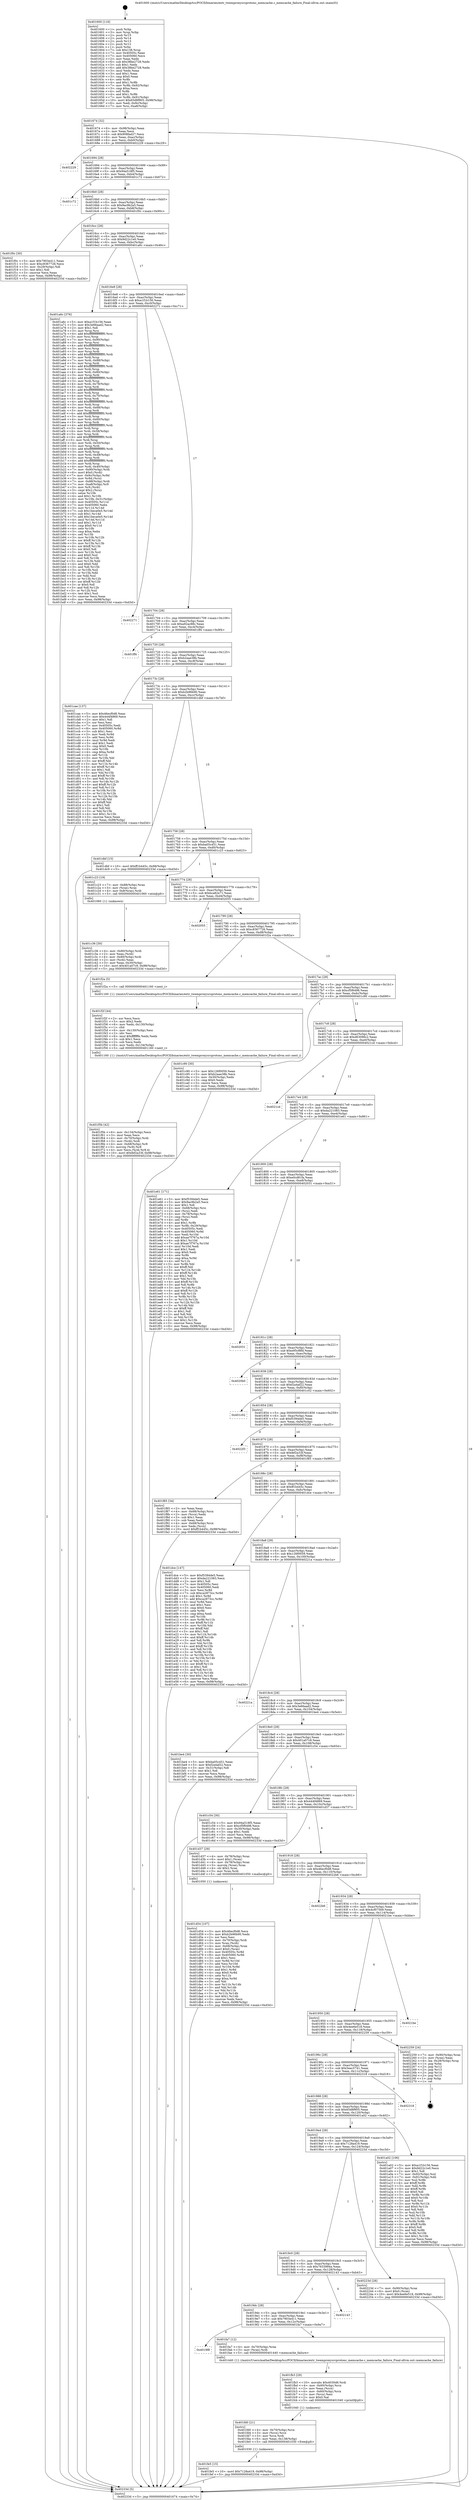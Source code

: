 digraph "0x401600" {
  label = "0x401600 (/mnt/c/Users/mathe/Desktop/tcc/POCII/binaries/extr_twemproxysrcprotonc_memcache.c_memcache_failure_Final-ollvm.out::main(0))"
  labelloc = "t"
  node[shape=record]

  Entry [label="",width=0.3,height=0.3,shape=circle,fillcolor=black,style=filled]
  "0x401674" [label="{
     0x401674 [32]\l
     | [instrs]\l
     &nbsp;&nbsp;0x401674 \<+6\>: mov -0x98(%rbp),%eax\l
     &nbsp;&nbsp;0x40167a \<+2\>: mov %eax,%ecx\l
     &nbsp;&nbsp;0x40167c \<+6\>: sub $0x908fad27,%ecx\l
     &nbsp;&nbsp;0x401682 \<+6\>: mov %eax,-0xac(%rbp)\l
     &nbsp;&nbsp;0x401688 \<+6\>: mov %ecx,-0xb0(%rbp)\l
     &nbsp;&nbsp;0x40168e \<+6\>: je 0000000000402229 \<main+0xc29\>\l
  }"]
  "0x402229" [label="{
     0x402229\l
  }", style=dashed]
  "0x401694" [label="{
     0x401694 [28]\l
     | [instrs]\l
     &nbsp;&nbsp;0x401694 \<+5\>: jmp 0000000000401699 \<main+0x99\>\l
     &nbsp;&nbsp;0x401699 \<+6\>: mov -0xac(%rbp),%eax\l
     &nbsp;&nbsp;0x40169f \<+5\>: sub $0x94a518f5,%eax\l
     &nbsp;&nbsp;0x4016a4 \<+6\>: mov %eax,-0xb4(%rbp)\l
     &nbsp;&nbsp;0x4016aa \<+6\>: je 0000000000401c72 \<main+0x672\>\l
  }"]
  Exit [label="",width=0.3,height=0.3,shape=circle,fillcolor=black,style=filled,peripheries=2]
  "0x401c72" [label="{
     0x401c72\l
  }", style=dashed]
  "0x4016b0" [label="{
     0x4016b0 [28]\l
     | [instrs]\l
     &nbsp;&nbsp;0x4016b0 \<+5\>: jmp 00000000004016b5 \<main+0xb5\>\l
     &nbsp;&nbsp;0x4016b5 \<+6\>: mov -0xac(%rbp),%eax\l
     &nbsp;&nbsp;0x4016bb \<+5\>: sub $0x9ac9b2a5,%eax\l
     &nbsp;&nbsp;0x4016c0 \<+6\>: mov %eax,-0xb8(%rbp)\l
     &nbsp;&nbsp;0x4016c6 \<+6\>: je 0000000000401f0c \<main+0x90c\>\l
  }"]
  "0x401fe5" [label="{
     0x401fe5 [15]\l
     | [instrs]\l
     &nbsp;&nbsp;0x401fe5 \<+10\>: movl $0x7128a419,-0x98(%rbp)\l
     &nbsp;&nbsp;0x401fef \<+5\>: jmp 000000000040233d \<main+0xd3d\>\l
  }"]
  "0x401f0c" [label="{
     0x401f0c [30]\l
     | [instrs]\l
     &nbsp;&nbsp;0x401f0c \<+5\>: mov $0x7903e411,%eax\l
     &nbsp;&nbsp;0x401f11 \<+5\>: mov $0xc8367726,%ecx\l
     &nbsp;&nbsp;0x401f16 \<+3\>: mov -0x29(%rbp),%dl\l
     &nbsp;&nbsp;0x401f19 \<+3\>: test $0x1,%dl\l
     &nbsp;&nbsp;0x401f1c \<+3\>: cmovne %ecx,%eax\l
     &nbsp;&nbsp;0x401f1f \<+6\>: mov %eax,-0x98(%rbp)\l
     &nbsp;&nbsp;0x401f25 \<+5\>: jmp 000000000040233d \<main+0xd3d\>\l
  }"]
  "0x4016cc" [label="{
     0x4016cc [28]\l
     | [instrs]\l
     &nbsp;&nbsp;0x4016cc \<+5\>: jmp 00000000004016d1 \<main+0xd1\>\l
     &nbsp;&nbsp;0x4016d1 \<+6\>: mov -0xac(%rbp),%eax\l
     &nbsp;&nbsp;0x4016d7 \<+5\>: sub $0x9d22c1e0,%eax\l
     &nbsp;&nbsp;0x4016dc \<+6\>: mov %eax,-0xbc(%rbp)\l
     &nbsp;&nbsp;0x4016e2 \<+6\>: je 0000000000401a6c \<main+0x46c\>\l
  }"]
  "0x401fd0" [label="{
     0x401fd0 [21]\l
     | [instrs]\l
     &nbsp;&nbsp;0x401fd0 \<+4\>: mov -0x70(%rbp),%rcx\l
     &nbsp;&nbsp;0x401fd4 \<+3\>: mov (%rcx),%rcx\l
     &nbsp;&nbsp;0x401fd7 \<+3\>: mov %rcx,%rdi\l
     &nbsp;&nbsp;0x401fda \<+6\>: mov %eax,-0x138(%rbp)\l
     &nbsp;&nbsp;0x401fe0 \<+5\>: call 0000000000401030 \<free@plt\>\l
     | [calls]\l
     &nbsp;&nbsp;0x401030 \{1\} (unknown)\l
  }"]
  "0x401a6c" [label="{
     0x401a6c [376]\l
     | [instrs]\l
     &nbsp;&nbsp;0x401a6c \<+5\>: mov $0xa1f1b156,%eax\l
     &nbsp;&nbsp;0x401a71 \<+5\>: mov $0x3e66aad2,%ecx\l
     &nbsp;&nbsp;0x401a76 \<+2\>: mov $0x1,%dl\l
     &nbsp;&nbsp;0x401a78 \<+3\>: mov %rsp,%rsi\l
     &nbsp;&nbsp;0x401a7b \<+4\>: add $0xfffffffffffffff0,%rsi\l
     &nbsp;&nbsp;0x401a7f \<+3\>: mov %rsi,%rsp\l
     &nbsp;&nbsp;0x401a82 \<+7\>: mov %rsi,-0x90(%rbp)\l
     &nbsp;&nbsp;0x401a89 \<+3\>: mov %rsp,%rsi\l
     &nbsp;&nbsp;0x401a8c \<+4\>: add $0xfffffffffffffff0,%rsi\l
     &nbsp;&nbsp;0x401a90 \<+3\>: mov %rsi,%rsp\l
     &nbsp;&nbsp;0x401a93 \<+3\>: mov %rsp,%rdi\l
     &nbsp;&nbsp;0x401a96 \<+4\>: add $0xfffffffffffffff0,%rdi\l
     &nbsp;&nbsp;0x401a9a \<+3\>: mov %rdi,%rsp\l
     &nbsp;&nbsp;0x401a9d \<+7\>: mov %rdi,-0x88(%rbp)\l
     &nbsp;&nbsp;0x401aa4 \<+3\>: mov %rsp,%rdi\l
     &nbsp;&nbsp;0x401aa7 \<+4\>: add $0xfffffffffffffff0,%rdi\l
     &nbsp;&nbsp;0x401aab \<+3\>: mov %rdi,%rsp\l
     &nbsp;&nbsp;0x401aae \<+4\>: mov %rdi,-0x80(%rbp)\l
     &nbsp;&nbsp;0x401ab2 \<+3\>: mov %rsp,%rdi\l
     &nbsp;&nbsp;0x401ab5 \<+4\>: add $0xfffffffffffffff0,%rdi\l
     &nbsp;&nbsp;0x401ab9 \<+3\>: mov %rdi,%rsp\l
     &nbsp;&nbsp;0x401abc \<+4\>: mov %rdi,-0x78(%rbp)\l
     &nbsp;&nbsp;0x401ac0 \<+3\>: mov %rsp,%rdi\l
     &nbsp;&nbsp;0x401ac3 \<+4\>: add $0xfffffffffffffff0,%rdi\l
     &nbsp;&nbsp;0x401ac7 \<+3\>: mov %rdi,%rsp\l
     &nbsp;&nbsp;0x401aca \<+4\>: mov %rdi,-0x70(%rbp)\l
     &nbsp;&nbsp;0x401ace \<+3\>: mov %rsp,%rdi\l
     &nbsp;&nbsp;0x401ad1 \<+4\>: add $0xfffffffffffffff0,%rdi\l
     &nbsp;&nbsp;0x401ad5 \<+3\>: mov %rdi,%rsp\l
     &nbsp;&nbsp;0x401ad8 \<+4\>: mov %rdi,-0x68(%rbp)\l
     &nbsp;&nbsp;0x401adc \<+3\>: mov %rsp,%rdi\l
     &nbsp;&nbsp;0x401adf \<+4\>: add $0xfffffffffffffff0,%rdi\l
     &nbsp;&nbsp;0x401ae3 \<+3\>: mov %rdi,%rsp\l
     &nbsp;&nbsp;0x401ae6 \<+4\>: mov %rdi,-0x60(%rbp)\l
     &nbsp;&nbsp;0x401aea \<+3\>: mov %rsp,%rdi\l
     &nbsp;&nbsp;0x401aed \<+4\>: add $0xfffffffffffffff0,%rdi\l
     &nbsp;&nbsp;0x401af1 \<+3\>: mov %rdi,%rsp\l
     &nbsp;&nbsp;0x401af4 \<+4\>: mov %rdi,-0x58(%rbp)\l
     &nbsp;&nbsp;0x401af8 \<+3\>: mov %rsp,%rdi\l
     &nbsp;&nbsp;0x401afb \<+4\>: add $0xfffffffffffffff0,%rdi\l
     &nbsp;&nbsp;0x401aff \<+3\>: mov %rdi,%rsp\l
     &nbsp;&nbsp;0x401b02 \<+4\>: mov %rdi,-0x50(%rbp)\l
     &nbsp;&nbsp;0x401b06 \<+3\>: mov %rsp,%rdi\l
     &nbsp;&nbsp;0x401b09 \<+4\>: add $0xfffffffffffffff0,%rdi\l
     &nbsp;&nbsp;0x401b0d \<+3\>: mov %rdi,%rsp\l
     &nbsp;&nbsp;0x401b10 \<+4\>: mov %rdi,-0x48(%rbp)\l
     &nbsp;&nbsp;0x401b14 \<+3\>: mov %rsp,%rdi\l
     &nbsp;&nbsp;0x401b17 \<+4\>: add $0xfffffffffffffff0,%rdi\l
     &nbsp;&nbsp;0x401b1b \<+3\>: mov %rdi,%rsp\l
     &nbsp;&nbsp;0x401b1e \<+4\>: mov %rdi,-0x40(%rbp)\l
     &nbsp;&nbsp;0x401b22 \<+7\>: mov -0x90(%rbp),%rdi\l
     &nbsp;&nbsp;0x401b29 \<+6\>: movl $0x0,(%rdi)\l
     &nbsp;&nbsp;0x401b2f \<+7\>: mov -0x9c(%rbp),%r8d\l
     &nbsp;&nbsp;0x401b36 \<+3\>: mov %r8d,(%rsi)\l
     &nbsp;&nbsp;0x401b39 \<+7\>: mov -0x88(%rbp),%rdi\l
     &nbsp;&nbsp;0x401b40 \<+7\>: mov -0xa8(%rbp),%r9\l
     &nbsp;&nbsp;0x401b47 \<+3\>: mov %r9,(%rdi)\l
     &nbsp;&nbsp;0x401b4a \<+3\>: cmpl $0x2,(%rsi)\l
     &nbsp;&nbsp;0x401b4d \<+4\>: setne %r10b\l
     &nbsp;&nbsp;0x401b51 \<+4\>: and $0x1,%r10b\l
     &nbsp;&nbsp;0x401b55 \<+4\>: mov %r10b,-0x31(%rbp)\l
     &nbsp;&nbsp;0x401b59 \<+8\>: mov 0x40505c,%r11d\l
     &nbsp;&nbsp;0x401b61 \<+7\>: mov 0x405060,%ebx\l
     &nbsp;&nbsp;0x401b68 \<+3\>: mov %r11d,%r14d\l
     &nbsp;&nbsp;0x401b6b \<+7\>: sub $0x1beca0e5,%r14d\l
     &nbsp;&nbsp;0x401b72 \<+4\>: sub $0x1,%r14d\l
     &nbsp;&nbsp;0x401b76 \<+7\>: add $0x1beca0e5,%r14d\l
     &nbsp;&nbsp;0x401b7d \<+4\>: imul %r14d,%r11d\l
     &nbsp;&nbsp;0x401b81 \<+4\>: and $0x1,%r11d\l
     &nbsp;&nbsp;0x401b85 \<+4\>: cmp $0x0,%r11d\l
     &nbsp;&nbsp;0x401b89 \<+4\>: sete %r10b\l
     &nbsp;&nbsp;0x401b8d \<+3\>: cmp $0xa,%ebx\l
     &nbsp;&nbsp;0x401b90 \<+4\>: setl %r15b\l
     &nbsp;&nbsp;0x401b94 \<+3\>: mov %r10b,%r12b\l
     &nbsp;&nbsp;0x401b97 \<+4\>: xor $0xff,%r12b\l
     &nbsp;&nbsp;0x401b9b \<+3\>: mov %r15b,%r13b\l
     &nbsp;&nbsp;0x401b9e \<+4\>: xor $0xff,%r13b\l
     &nbsp;&nbsp;0x401ba2 \<+3\>: xor $0x0,%dl\l
     &nbsp;&nbsp;0x401ba5 \<+3\>: mov %r12b,%sil\l
     &nbsp;&nbsp;0x401ba8 \<+4\>: and $0x0,%sil\l
     &nbsp;&nbsp;0x401bac \<+3\>: and %dl,%r10b\l
     &nbsp;&nbsp;0x401baf \<+3\>: mov %r13b,%dil\l
     &nbsp;&nbsp;0x401bb2 \<+4\>: and $0x0,%dil\l
     &nbsp;&nbsp;0x401bb6 \<+3\>: and %dl,%r15b\l
     &nbsp;&nbsp;0x401bb9 \<+3\>: or %r10b,%sil\l
     &nbsp;&nbsp;0x401bbc \<+3\>: or %r15b,%dil\l
     &nbsp;&nbsp;0x401bbf \<+3\>: xor %dil,%sil\l
     &nbsp;&nbsp;0x401bc2 \<+3\>: or %r13b,%r12b\l
     &nbsp;&nbsp;0x401bc5 \<+4\>: xor $0xff,%r12b\l
     &nbsp;&nbsp;0x401bc9 \<+3\>: or $0x0,%dl\l
     &nbsp;&nbsp;0x401bcc \<+3\>: and %dl,%r12b\l
     &nbsp;&nbsp;0x401bcf \<+3\>: or %r12b,%sil\l
     &nbsp;&nbsp;0x401bd2 \<+4\>: test $0x1,%sil\l
     &nbsp;&nbsp;0x401bd6 \<+3\>: cmovne %ecx,%eax\l
     &nbsp;&nbsp;0x401bd9 \<+6\>: mov %eax,-0x98(%rbp)\l
     &nbsp;&nbsp;0x401bdf \<+5\>: jmp 000000000040233d \<main+0xd3d\>\l
  }"]
  "0x4016e8" [label="{
     0x4016e8 [28]\l
     | [instrs]\l
     &nbsp;&nbsp;0x4016e8 \<+5\>: jmp 00000000004016ed \<main+0xed\>\l
     &nbsp;&nbsp;0x4016ed \<+6\>: mov -0xac(%rbp),%eax\l
     &nbsp;&nbsp;0x4016f3 \<+5\>: sub $0xa1f1b156,%eax\l
     &nbsp;&nbsp;0x4016f8 \<+6\>: mov %eax,-0xc0(%rbp)\l
     &nbsp;&nbsp;0x4016fe \<+6\>: je 0000000000402271 \<main+0xc71\>\l
  }"]
  "0x401fb3" [label="{
     0x401fb3 [29]\l
     | [instrs]\l
     &nbsp;&nbsp;0x401fb3 \<+10\>: movabs $0x4030d6,%rdi\l
     &nbsp;&nbsp;0x401fbd \<+4\>: mov -0x60(%rbp),%rcx\l
     &nbsp;&nbsp;0x401fc1 \<+2\>: mov %eax,(%rcx)\l
     &nbsp;&nbsp;0x401fc3 \<+4\>: mov -0x60(%rbp),%rcx\l
     &nbsp;&nbsp;0x401fc7 \<+2\>: mov (%rcx),%esi\l
     &nbsp;&nbsp;0x401fc9 \<+2\>: mov $0x0,%al\l
     &nbsp;&nbsp;0x401fcb \<+5\>: call 0000000000401040 \<printf@plt\>\l
     | [calls]\l
     &nbsp;&nbsp;0x401040 \{1\} (unknown)\l
  }"]
  "0x402271" [label="{
     0x402271\l
  }", style=dashed]
  "0x401704" [label="{
     0x401704 [28]\l
     | [instrs]\l
     &nbsp;&nbsp;0x401704 \<+5\>: jmp 0000000000401709 \<main+0x109\>\l
     &nbsp;&nbsp;0x401709 \<+6\>: mov -0xac(%rbp),%eax\l
     &nbsp;&nbsp;0x40170f \<+5\>: sub $0xa92ac88c,%eax\l
     &nbsp;&nbsp;0x401714 \<+6\>: mov %eax,-0xc4(%rbp)\l
     &nbsp;&nbsp;0x40171a \<+6\>: je 0000000000401ff4 \<main+0x9f4\>\l
  }"]
  "0x4019f8" [label="{
     0x4019f8\l
  }", style=dashed]
  "0x401ff4" [label="{
     0x401ff4\l
  }", style=dashed]
  "0x401720" [label="{
     0x401720 [28]\l
     | [instrs]\l
     &nbsp;&nbsp;0x401720 \<+5\>: jmp 0000000000401725 \<main+0x125\>\l
     &nbsp;&nbsp;0x401725 \<+6\>: mov -0xac(%rbp),%eax\l
     &nbsp;&nbsp;0x40172b \<+5\>: sub $0xb2aae38b,%eax\l
     &nbsp;&nbsp;0x401730 \<+6\>: mov %eax,-0xc8(%rbp)\l
     &nbsp;&nbsp;0x401736 \<+6\>: je 0000000000401cae \<main+0x6ae\>\l
  }"]
  "0x401fa7" [label="{
     0x401fa7 [12]\l
     | [instrs]\l
     &nbsp;&nbsp;0x401fa7 \<+4\>: mov -0x70(%rbp),%rax\l
     &nbsp;&nbsp;0x401fab \<+3\>: mov (%rax),%rdi\l
     &nbsp;&nbsp;0x401fae \<+5\>: call 0000000000401440 \<memcache_failure\>\l
     | [calls]\l
     &nbsp;&nbsp;0x401440 \{1\} (/mnt/c/Users/mathe/Desktop/tcc/POCII/binaries/extr_twemproxysrcprotonc_memcache.c_memcache_failure_Final-ollvm.out::memcache_failure)\l
  }"]
  "0x401cae" [label="{
     0x401cae [137]\l
     | [instrs]\l
     &nbsp;&nbsp;0x401cae \<+5\>: mov $0x46ecf0d8,%eax\l
     &nbsp;&nbsp;0x401cb3 \<+5\>: mov $0x444f4869,%ecx\l
     &nbsp;&nbsp;0x401cb8 \<+2\>: mov $0x1,%dl\l
     &nbsp;&nbsp;0x401cba \<+2\>: xor %esi,%esi\l
     &nbsp;&nbsp;0x401cbc \<+7\>: mov 0x40505c,%edi\l
     &nbsp;&nbsp;0x401cc3 \<+8\>: mov 0x405060,%r8d\l
     &nbsp;&nbsp;0x401ccb \<+3\>: sub $0x1,%esi\l
     &nbsp;&nbsp;0x401cce \<+3\>: mov %edi,%r9d\l
     &nbsp;&nbsp;0x401cd1 \<+3\>: add %esi,%r9d\l
     &nbsp;&nbsp;0x401cd4 \<+4\>: imul %r9d,%edi\l
     &nbsp;&nbsp;0x401cd8 \<+3\>: and $0x1,%edi\l
     &nbsp;&nbsp;0x401cdb \<+3\>: cmp $0x0,%edi\l
     &nbsp;&nbsp;0x401cde \<+4\>: sete %r10b\l
     &nbsp;&nbsp;0x401ce2 \<+4\>: cmp $0xa,%r8d\l
     &nbsp;&nbsp;0x401ce6 \<+4\>: setl %r11b\l
     &nbsp;&nbsp;0x401cea \<+3\>: mov %r10b,%bl\l
     &nbsp;&nbsp;0x401ced \<+3\>: xor $0xff,%bl\l
     &nbsp;&nbsp;0x401cf0 \<+3\>: mov %r11b,%r14b\l
     &nbsp;&nbsp;0x401cf3 \<+4\>: xor $0xff,%r14b\l
     &nbsp;&nbsp;0x401cf7 \<+3\>: xor $0x1,%dl\l
     &nbsp;&nbsp;0x401cfa \<+3\>: mov %bl,%r15b\l
     &nbsp;&nbsp;0x401cfd \<+4\>: and $0xff,%r15b\l
     &nbsp;&nbsp;0x401d01 \<+3\>: and %dl,%r10b\l
     &nbsp;&nbsp;0x401d04 \<+3\>: mov %r14b,%r12b\l
     &nbsp;&nbsp;0x401d07 \<+4\>: and $0xff,%r12b\l
     &nbsp;&nbsp;0x401d0b \<+3\>: and %dl,%r11b\l
     &nbsp;&nbsp;0x401d0e \<+3\>: or %r10b,%r15b\l
     &nbsp;&nbsp;0x401d11 \<+3\>: or %r11b,%r12b\l
     &nbsp;&nbsp;0x401d14 \<+3\>: xor %r12b,%r15b\l
     &nbsp;&nbsp;0x401d17 \<+3\>: or %r14b,%bl\l
     &nbsp;&nbsp;0x401d1a \<+3\>: xor $0xff,%bl\l
     &nbsp;&nbsp;0x401d1d \<+3\>: or $0x1,%dl\l
     &nbsp;&nbsp;0x401d20 \<+2\>: and %dl,%bl\l
     &nbsp;&nbsp;0x401d22 \<+3\>: or %bl,%r15b\l
     &nbsp;&nbsp;0x401d25 \<+4\>: test $0x1,%r15b\l
     &nbsp;&nbsp;0x401d29 \<+3\>: cmovne %ecx,%eax\l
     &nbsp;&nbsp;0x401d2c \<+6\>: mov %eax,-0x98(%rbp)\l
     &nbsp;&nbsp;0x401d32 \<+5\>: jmp 000000000040233d \<main+0xd3d\>\l
  }"]
  "0x40173c" [label="{
     0x40173c [28]\l
     | [instrs]\l
     &nbsp;&nbsp;0x40173c \<+5\>: jmp 0000000000401741 \<main+0x141\>\l
     &nbsp;&nbsp;0x401741 \<+6\>: mov -0xac(%rbp),%eax\l
     &nbsp;&nbsp;0x401747 \<+5\>: sub $0xb2b96b90,%eax\l
     &nbsp;&nbsp;0x40174c \<+6\>: mov %eax,-0xcc(%rbp)\l
     &nbsp;&nbsp;0x401752 \<+6\>: je 0000000000401dbf \<main+0x7bf\>\l
  }"]
  "0x4019dc" [label="{
     0x4019dc [28]\l
     | [instrs]\l
     &nbsp;&nbsp;0x4019dc \<+5\>: jmp 00000000004019e1 \<main+0x3e1\>\l
     &nbsp;&nbsp;0x4019e1 \<+6\>: mov -0xac(%rbp),%eax\l
     &nbsp;&nbsp;0x4019e7 \<+5\>: sub $0x7903e411,%eax\l
     &nbsp;&nbsp;0x4019ec \<+6\>: mov %eax,-0x12c(%rbp)\l
     &nbsp;&nbsp;0x4019f2 \<+6\>: je 0000000000401fa7 \<main+0x9a7\>\l
  }"]
  "0x401dbf" [label="{
     0x401dbf [15]\l
     | [instrs]\l
     &nbsp;&nbsp;0x401dbf \<+10\>: movl $0xff1b445c,-0x98(%rbp)\l
     &nbsp;&nbsp;0x401dc9 \<+5\>: jmp 000000000040233d \<main+0xd3d\>\l
  }"]
  "0x401758" [label="{
     0x401758 [28]\l
     | [instrs]\l
     &nbsp;&nbsp;0x401758 \<+5\>: jmp 000000000040175d \<main+0x15d\>\l
     &nbsp;&nbsp;0x40175d \<+6\>: mov -0xac(%rbp),%eax\l
     &nbsp;&nbsp;0x401763 \<+5\>: sub $0xba05c451,%eax\l
     &nbsp;&nbsp;0x401768 \<+6\>: mov %eax,-0xd0(%rbp)\l
     &nbsp;&nbsp;0x40176e \<+6\>: je 0000000000401c23 \<main+0x623\>\l
  }"]
  "0x402143" [label="{
     0x402143\l
  }", style=dashed]
  "0x401c23" [label="{
     0x401c23 [19]\l
     | [instrs]\l
     &nbsp;&nbsp;0x401c23 \<+7\>: mov -0x88(%rbp),%rax\l
     &nbsp;&nbsp;0x401c2a \<+3\>: mov (%rax),%rax\l
     &nbsp;&nbsp;0x401c2d \<+4\>: mov 0x8(%rax),%rdi\l
     &nbsp;&nbsp;0x401c31 \<+5\>: call 0000000000401060 \<atoi@plt\>\l
     | [calls]\l
     &nbsp;&nbsp;0x401060 \{1\} (unknown)\l
  }"]
  "0x401774" [label="{
     0x401774 [28]\l
     | [instrs]\l
     &nbsp;&nbsp;0x401774 \<+5\>: jmp 0000000000401779 \<main+0x179\>\l
     &nbsp;&nbsp;0x401779 \<+6\>: mov -0xac(%rbp),%eax\l
     &nbsp;&nbsp;0x40177f \<+5\>: sub $0xbca82e71,%eax\l
     &nbsp;&nbsp;0x401784 \<+6\>: mov %eax,-0xd4(%rbp)\l
     &nbsp;&nbsp;0x40178a \<+6\>: je 0000000000402055 \<main+0xa55\>\l
  }"]
  "0x4019c0" [label="{
     0x4019c0 [28]\l
     | [instrs]\l
     &nbsp;&nbsp;0x4019c0 \<+5\>: jmp 00000000004019c5 \<main+0x3c5\>\l
     &nbsp;&nbsp;0x4019c5 \<+6\>: mov -0xac(%rbp),%eax\l
     &nbsp;&nbsp;0x4019cb \<+5\>: sub $0x7633994a,%eax\l
     &nbsp;&nbsp;0x4019d0 \<+6\>: mov %eax,-0x128(%rbp)\l
     &nbsp;&nbsp;0x4019d6 \<+6\>: je 0000000000402143 \<main+0xb43\>\l
  }"]
  "0x402055" [label="{
     0x402055\l
  }", style=dashed]
  "0x401790" [label="{
     0x401790 [28]\l
     | [instrs]\l
     &nbsp;&nbsp;0x401790 \<+5\>: jmp 0000000000401795 \<main+0x195\>\l
     &nbsp;&nbsp;0x401795 \<+6\>: mov -0xac(%rbp),%eax\l
     &nbsp;&nbsp;0x40179b \<+5\>: sub $0xc8367726,%eax\l
     &nbsp;&nbsp;0x4017a0 \<+6\>: mov %eax,-0xd8(%rbp)\l
     &nbsp;&nbsp;0x4017a6 \<+6\>: je 0000000000401f2a \<main+0x92a\>\l
  }"]
  "0x40223d" [label="{
     0x40223d [28]\l
     | [instrs]\l
     &nbsp;&nbsp;0x40223d \<+7\>: mov -0x90(%rbp),%rax\l
     &nbsp;&nbsp;0x402244 \<+6\>: movl $0x0,(%rax)\l
     &nbsp;&nbsp;0x40224a \<+10\>: movl $0x4ee6e518,-0x98(%rbp)\l
     &nbsp;&nbsp;0x402254 \<+5\>: jmp 000000000040233d \<main+0xd3d\>\l
  }"]
  "0x401f2a" [label="{
     0x401f2a [5]\l
     | [instrs]\l
     &nbsp;&nbsp;0x401f2a \<+5\>: call 0000000000401160 \<next_i\>\l
     | [calls]\l
     &nbsp;&nbsp;0x401160 \{1\} (/mnt/c/Users/mathe/Desktop/tcc/POCII/binaries/extr_twemproxysrcprotonc_memcache.c_memcache_failure_Final-ollvm.out::next_i)\l
  }"]
  "0x4017ac" [label="{
     0x4017ac [28]\l
     | [instrs]\l
     &nbsp;&nbsp;0x4017ac \<+5\>: jmp 00000000004017b1 \<main+0x1b1\>\l
     &nbsp;&nbsp;0x4017b1 \<+6\>: mov -0xac(%rbp),%eax\l
     &nbsp;&nbsp;0x4017b7 \<+5\>: sub $0xcf5f6498,%eax\l
     &nbsp;&nbsp;0x4017bc \<+6\>: mov %eax,-0xdc(%rbp)\l
     &nbsp;&nbsp;0x4017c2 \<+6\>: je 0000000000401c90 \<main+0x690\>\l
  }"]
  "0x401f5b" [label="{
     0x401f5b [42]\l
     | [instrs]\l
     &nbsp;&nbsp;0x401f5b \<+6\>: mov -0x134(%rbp),%ecx\l
     &nbsp;&nbsp;0x401f61 \<+3\>: imul %eax,%ecx\l
     &nbsp;&nbsp;0x401f64 \<+4\>: mov -0x70(%rbp),%rdi\l
     &nbsp;&nbsp;0x401f68 \<+3\>: mov (%rdi),%rdi\l
     &nbsp;&nbsp;0x401f6b \<+4\>: mov -0x68(%rbp),%r8\l
     &nbsp;&nbsp;0x401f6f \<+3\>: movslq (%r8),%r8\l
     &nbsp;&nbsp;0x401f72 \<+4\>: mov %ecx,(%rdi,%r8,4)\l
     &nbsp;&nbsp;0x401f76 \<+10\>: movl $0xfef2a33f,-0x98(%rbp)\l
     &nbsp;&nbsp;0x401f80 \<+5\>: jmp 000000000040233d \<main+0xd3d\>\l
  }"]
  "0x401c90" [label="{
     0x401c90 [30]\l
     | [instrs]\l
     &nbsp;&nbsp;0x401c90 \<+5\>: mov $0x126f0059,%eax\l
     &nbsp;&nbsp;0x401c95 \<+5\>: mov $0xb2aae38b,%ecx\l
     &nbsp;&nbsp;0x401c9a \<+3\>: mov -0x30(%rbp),%edx\l
     &nbsp;&nbsp;0x401c9d \<+3\>: cmp $0x0,%edx\l
     &nbsp;&nbsp;0x401ca0 \<+3\>: cmove %ecx,%eax\l
     &nbsp;&nbsp;0x401ca3 \<+6\>: mov %eax,-0x98(%rbp)\l
     &nbsp;&nbsp;0x401ca9 \<+5\>: jmp 000000000040233d \<main+0xd3d\>\l
  }"]
  "0x4017c8" [label="{
     0x4017c8 [28]\l
     | [instrs]\l
     &nbsp;&nbsp;0x4017c8 \<+5\>: jmp 00000000004017cd \<main+0x1cd\>\l
     &nbsp;&nbsp;0x4017cd \<+6\>: mov -0xac(%rbp),%eax\l
     &nbsp;&nbsp;0x4017d3 \<+5\>: sub $0xd63096c2,%eax\l
     &nbsp;&nbsp;0x4017d8 \<+6\>: mov %eax,-0xe0(%rbp)\l
     &nbsp;&nbsp;0x4017de \<+6\>: je 00000000004021cd \<main+0xbcd\>\l
  }"]
  "0x401f2f" [label="{
     0x401f2f [44]\l
     | [instrs]\l
     &nbsp;&nbsp;0x401f2f \<+2\>: xor %ecx,%ecx\l
     &nbsp;&nbsp;0x401f31 \<+5\>: mov $0x2,%edx\l
     &nbsp;&nbsp;0x401f36 \<+6\>: mov %edx,-0x130(%rbp)\l
     &nbsp;&nbsp;0x401f3c \<+1\>: cltd\l
     &nbsp;&nbsp;0x401f3d \<+6\>: mov -0x130(%rbp),%esi\l
     &nbsp;&nbsp;0x401f43 \<+2\>: idiv %esi\l
     &nbsp;&nbsp;0x401f45 \<+6\>: imul $0xfffffffe,%edx,%edx\l
     &nbsp;&nbsp;0x401f4b \<+3\>: sub $0x1,%ecx\l
     &nbsp;&nbsp;0x401f4e \<+2\>: sub %ecx,%edx\l
     &nbsp;&nbsp;0x401f50 \<+6\>: mov %edx,-0x134(%rbp)\l
     &nbsp;&nbsp;0x401f56 \<+5\>: call 0000000000401160 \<next_i\>\l
     | [calls]\l
     &nbsp;&nbsp;0x401160 \{1\} (/mnt/c/Users/mathe/Desktop/tcc/POCII/binaries/extr_twemproxysrcprotonc_memcache.c_memcache_failure_Final-ollvm.out::next_i)\l
  }"]
  "0x4021cd" [label="{
     0x4021cd\l
  }", style=dashed]
  "0x4017e4" [label="{
     0x4017e4 [28]\l
     | [instrs]\l
     &nbsp;&nbsp;0x4017e4 \<+5\>: jmp 00000000004017e9 \<main+0x1e9\>\l
     &nbsp;&nbsp;0x4017e9 \<+6\>: mov -0xac(%rbp),%eax\l
     &nbsp;&nbsp;0x4017ef \<+5\>: sub $0xda221083,%eax\l
     &nbsp;&nbsp;0x4017f4 \<+6\>: mov %eax,-0xe4(%rbp)\l
     &nbsp;&nbsp;0x4017fa \<+6\>: je 0000000000401e61 \<main+0x861\>\l
  }"]
  "0x401d54" [label="{
     0x401d54 [107]\l
     | [instrs]\l
     &nbsp;&nbsp;0x401d54 \<+5\>: mov $0x46ecf0d8,%ecx\l
     &nbsp;&nbsp;0x401d59 \<+5\>: mov $0xb2b96b90,%edx\l
     &nbsp;&nbsp;0x401d5e \<+2\>: xor %esi,%esi\l
     &nbsp;&nbsp;0x401d60 \<+4\>: mov -0x70(%rbp),%rdi\l
     &nbsp;&nbsp;0x401d64 \<+3\>: mov %rax,(%rdi)\l
     &nbsp;&nbsp;0x401d67 \<+4\>: mov -0x68(%rbp),%rax\l
     &nbsp;&nbsp;0x401d6b \<+6\>: movl $0x0,(%rax)\l
     &nbsp;&nbsp;0x401d71 \<+8\>: mov 0x40505c,%r8d\l
     &nbsp;&nbsp;0x401d79 \<+8\>: mov 0x405060,%r9d\l
     &nbsp;&nbsp;0x401d81 \<+3\>: sub $0x1,%esi\l
     &nbsp;&nbsp;0x401d84 \<+3\>: mov %r8d,%r10d\l
     &nbsp;&nbsp;0x401d87 \<+3\>: add %esi,%r10d\l
     &nbsp;&nbsp;0x401d8a \<+4\>: imul %r10d,%r8d\l
     &nbsp;&nbsp;0x401d8e \<+4\>: and $0x1,%r8d\l
     &nbsp;&nbsp;0x401d92 \<+4\>: cmp $0x0,%r8d\l
     &nbsp;&nbsp;0x401d96 \<+4\>: sete %r11b\l
     &nbsp;&nbsp;0x401d9a \<+4\>: cmp $0xa,%r9d\l
     &nbsp;&nbsp;0x401d9e \<+3\>: setl %bl\l
     &nbsp;&nbsp;0x401da1 \<+3\>: mov %r11b,%r14b\l
     &nbsp;&nbsp;0x401da4 \<+3\>: and %bl,%r14b\l
     &nbsp;&nbsp;0x401da7 \<+3\>: xor %bl,%r11b\l
     &nbsp;&nbsp;0x401daa \<+3\>: or %r11b,%r14b\l
     &nbsp;&nbsp;0x401dad \<+4\>: test $0x1,%r14b\l
     &nbsp;&nbsp;0x401db1 \<+3\>: cmovne %edx,%ecx\l
     &nbsp;&nbsp;0x401db4 \<+6\>: mov %ecx,-0x98(%rbp)\l
     &nbsp;&nbsp;0x401dba \<+5\>: jmp 000000000040233d \<main+0xd3d\>\l
  }"]
  "0x401e61" [label="{
     0x401e61 [171]\l
     | [instrs]\l
     &nbsp;&nbsp;0x401e61 \<+5\>: mov $0xf5394de5,%eax\l
     &nbsp;&nbsp;0x401e66 \<+5\>: mov $0x9ac9b2a5,%ecx\l
     &nbsp;&nbsp;0x401e6b \<+2\>: mov $0x1,%dl\l
     &nbsp;&nbsp;0x401e6d \<+4\>: mov -0x68(%rbp),%rsi\l
     &nbsp;&nbsp;0x401e71 \<+2\>: mov (%rsi),%edi\l
     &nbsp;&nbsp;0x401e73 \<+4\>: mov -0x78(%rbp),%rsi\l
     &nbsp;&nbsp;0x401e77 \<+2\>: cmp (%rsi),%edi\l
     &nbsp;&nbsp;0x401e79 \<+4\>: setl %r8b\l
     &nbsp;&nbsp;0x401e7d \<+4\>: and $0x1,%r8b\l
     &nbsp;&nbsp;0x401e81 \<+4\>: mov %r8b,-0x29(%rbp)\l
     &nbsp;&nbsp;0x401e85 \<+7\>: mov 0x40505c,%edi\l
     &nbsp;&nbsp;0x401e8c \<+8\>: mov 0x405060,%r9d\l
     &nbsp;&nbsp;0x401e94 \<+3\>: mov %edi,%r10d\l
     &nbsp;&nbsp;0x401e97 \<+7\>: add $0xae7f767a,%r10d\l
     &nbsp;&nbsp;0x401e9e \<+4\>: sub $0x1,%r10d\l
     &nbsp;&nbsp;0x401ea2 \<+7\>: sub $0xae7f767a,%r10d\l
     &nbsp;&nbsp;0x401ea9 \<+4\>: imul %r10d,%edi\l
     &nbsp;&nbsp;0x401ead \<+3\>: and $0x1,%edi\l
     &nbsp;&nbsp;0x401eb0 \<+3\>: cmp $0x0,%edi\l
     &nbsp;&nbsp;0x401eb3 \<+4\>: sete %r8b\l
     &nbsp;&nbsp;0x401eb7 \<+4\>: cmp $0xa,%r9d\l
     &nbsp;&nbsp;0x401ebb \<+4\>: setl %r11b\l
     &nbsp;&nbsp;0x401ebf \<+3\>: mov %r8b,%bl\l
     &nbsp;&nbsp;0x401ec2 \<+3\>: xor $0xff,%bl\l
     &nbsp;&nbsp;0x401ec5 \<+3\>: mov %r11b,%r14b\l
     &nbsp;&nbsp;0x401ec8 \<+4\>: xor $0xff,%r14b\l
     &nbsp;&nbsp;0x401ecc \<+3\>: xor $0x1,%dl\l
     &nbsp;&nbsp;0x401ecf \<+3\>: mov %bl,%r15b\l
     &nbsp;&nbsp;0x401ed2 \<+4\>: and $0xff,%r15b\l
     &nbsp;&nbsp;0x401ed6 \<+3\>: and %dl,%r8b\l
     &nbsp;&nbsp;0x401ed9 \<+3\>: mov %r14b,%r12b\l
     &nbsp;&nbsp;0x401edc \<+4\>: and $0xff,%r12b\l
     &nbsp;&nbsp;0x401ee0 \<+3\>: and %dl,%r11b\l
     &nbsp;&nbsp;0x401ee3 \<+3\>: or %r8b,%r15b\l
     &nbsp;&nbsp;0x401ee6 \<+3\>: or %r11b,%r12b\l
     &nbsp;&nbsp;0x401ee9 \<+3\>: xor %r12b,%r15b\l
     &nbsp;&nbsp;0x401eec \<+3\>: or %r14b,%bl\l
     &nbsp;&nbsp;0x401eef \<+3\>: xor $0xff,%bl\l
     &nbsp;&nbsp;0x401ef2 \<+3\>: or $0x1,%dl\l
     &nbsp;&nbsp;0x401ef5 \<+2\>: and %dl,%bl\l
     &nbsp;&nbsp;0x401ef7 \<+3\>: or %bl,%r15b\l
     &nbsp;&nbsp;0x401efa \<+4\>: test $0x1,%r15b\l
     &nbsp;&nbsp;0x401efe \<+3\>: cmovne %ecx,%eax\l
     &nbsp;&nbsp;0x401f01 \<+6\>: mov %eax,-0x98(%rbp)\l
     &nbsp;&nbsp;0x401f07 \<+5\>: jmp 000000000040233d \<main+0xd3d\>\l
  }"]
  "0x401800" [label="{
     0x401800 [28]\l
     | [instrs]\l
     &nbsp;&nbsp;0x401800 \<+5\>: jmp 0000000000401805 \<main+0x205\>\l
     &nbsp;&nbsp;0x401805 \<+6\>: mov -0xac(%rbp),%eax\l
     &nbsp;&nbsp;0x40180b \<+5\>: sub $0xe0cd81fa,%eax\l
     &nbsp;&nbsp;0x401810 \<+6\>: mov %eax,-0xe8(%rbp)\l
     &nbsp;&nbsp;0x401816 \<+6\>: je 0000000000402031 \<main+0xa31\>\l
  }"]
  "0x401c36" [label="{
     0x401c36 [30]\l
     | [instrs]\l
     &nbsp;&nbsp;0x401c36 \<+4\>: mov -0x80(%rbp),%rdi\l
     &nbsp;&nbsp;0x401c3a \<+2\>: mov %eax,(%rdi)\l
     &nbsp;&nbsp;0x401c3c \<+4\>: mov -0x80(%rbp),%rdi\l
     &nbsp;&nbsp;0x401c40 \<+2\>: mov (%rdi),%eax\l
     &nbsp;&nbsp;0x401c42 \<+3\>: mov %eax,-0x30(%rbp)\l
     &nbsp;&nbsp;0x401c45 \<+10\>: movl $0x401a07c9,-0x98(%rbp)\l
     &nbsp;&nbsp;0x401c4f \<+5\>: jmp 000000000040233d \<main+0xd3d\>\l
  }"]
  "0x402031" [label="{
     0x402031\l
  }", style=dashed]
  "0x40181c" [label="{
     0x40181c [28]\l
     | [instrs]\l
     &nbsp;&nbsp;0x40181c \<+5\>: jmp 0000000000401821 \<main+0x221\>\l
     &nbsp;&nbsp;0x401821 \<+6\>: mov -0xac(%rbp),%eax\l
     &nbsp;&nbsp;0x401827 \<+5\>: sub $0xe95cf8fd,%eax\l
     &nbsp;&nbsp;0x40182c \<+6\>: mov %eax,-0xec(%rbp)\l
     &nbsp;&nbsp;0x401832 \<+6\>: je 00000000004020b0 \<main+0xab0\>\l
  }"]
  "0x401600" [label="{
     0x401600 [116]\l
     | [instrs]\l
     &nbsp;&nbsp;0x401600 \<+1\>: push %rbp\l
     &nbsp;&nbsp;0x401601 \<+3\>: mov %rsp,%rbp\l
     &nbsp;&nbsp;0x401604 \<+2\>: push %r15\l
     &nbsp;&nbsp;0x401606 \<+2\>: push %r14\l
     &nbsp;&nbsp;0x401608 \<+2\>: push %r13\l
     &nbsp;&nbsp;0x40160a \<+2\>: push %r12\l
     &nbsp;&nbsp;0x40160c \<+1\>: push %rbx\l
     &nbsp;&nbsp;0x40160d \<+7\>: sub $0x138,%rsp\l
     &nbsp;&nbsp;0x401614 \<+7\>: mov 0x40505c,%eax\l
     &nbsp;&nbsp;0x40161b \<+7\>: mov 0x405060,%ecx\l
     &nbsp;&nbsp;0x401622 \<+2\>: mov %eax,%edx\l
     &nbsp;&nbsp;0x401624 \<+6\>: sub $0x38be2728,%edx\l
     &nbsp;&nbsp;0x40162a \<+3\>: sub $0x1,%edx\l
     &nbsp;&nbsp;0x40162d \<+6\>: add $0x38be2728,%edx\l
     &nbsp;&nbsp;0x401633 \<+3\>: imul %edx,%eax\l
     &nbsp;&nbsp;0x401636 \<+3\>: and $0x1,%eax\l
     &nbsp;&nbsp;0x401639 \<+3\>: cmp $0x0,%eax\l
     &nbsp;&nbsp;0x40163c \<+4\>: sete %r8b\l
     &nbsp;&nbsp;0x401640 \<+4\>: and $0x1,%r8b\l
     &nbsp;&nbsp;0x401644 \<+7\>: mov %r8b,-0x92(%rbp)\l
     &nbsp;&nbsp;0x40164b \<+3\>: cmp $0xa,%ecx\l
     &nbsp;&nbsp;0x40164e \<+4\>: setl %r8b\l
     &nbsp;&nbsp;0x401652 \<+4\>: and $0x1,%r8b\l
     &nbsp;&nbsp;0x401656 \<+7\>: mov %r8b,-0x91(%rbp)\l
     &nbsp;&nbsp;0x40165d \<+10\>: movl $0x65d8f905,-0x98(%rbp)\l
     &nbsp;&nbsp;0x401667 \<+6\>: mov %edi,-0x9c(%rbp)\l
     &nbsp;&nbsp;0x40166d \<+7\>: mov %rsi,-0xa8(%rbp)\l
  }"]
  "0x4020b0" [label="{
     0x4020b0\l
  }", style=dashed]
  "0x401838" [label="{
     0x401838 [28]\l
     | [instrs]\l
     &nbsp;&nbsp;0x401838 \<+5\>: jmp 000000000040183d \<main+0x23d\>\l
     &nbsp;&nbsp;0x40183d \<+6\>: mov -0xac(%rbp),%eax\l
     &nbsp;&nbsp;0x401843 \<+5\>: sub $0xf2a4af22,%eax\l
     &nbsp;&nbsp;0x401848 \<+6\>: mov %eax,-0xf0(%rbp)\l
     &nbsp;&nbsp;0x40184e \<+6\>: je 0000000000401c02 \<main+0x602\>\l
  }"]
  "0x40233d" [label="{
     0x40233d [5]\l
     | [instrs]\l
     &nbsp;&nbsp;0x40233d \<+5\>: jmp 0000000000401674 \<main+0x74\>\l
  }"]
  "0x401c02" [label="{
     0x401c02\l
  }", style=dashed]
  "0x401854" [label="{
     0x401854 [28]\l
     | [instrs]\l
     &nbsp;&nbsp;0x401854 \<+5\>: jmp 0000000000401859 \<main+0x259\>\l
     &nbsp;&nbsp;0x401859 \<+6\>: mov -0xac(%rbp),%eax\l
     &nbsp;&nbsp;0x40185f \<+5\>: sub $0xf5394de5,%eax\l
     &nbsp;&nbsp;0x401864 \<+6\>: mov %eax,-0xf4(%rbp)\l
     &nbsp;&nbsp;0x40186a \<+6\>: je 00000000004022f3 \<main+0xcf3\>\l
  }"]
  "0x4019a4" [label="{
     0x4019a4 [28]\l
     | [instrs]\l
     &nbsp;&nbsp;0x4019a4 \<+5\>: jmp 00000000004019a9 \<main+0x3a9\>\l
     &nbsp;&nbsp;0x4019a9 \<+6\>: mov -0xac(%rbp),%eax\l
     &nbsp;&nbsp;0x4019af \<+5\>: sub $0x7128a419,%eax\l
     &nbsp;&nbsp;0x4019b4 \<+6\>: mov %eax,-0x124(%rbp)\l
     &nbsp;&nbsp;0x4019ba \<+6\>: je 000000000040223d \<main+0xc3d\>\l
  }"]
  "0x4022f3" [label="{
     0x4022f3\l
  }", style=dashed]
  "0x401870" [label="{
     0x401870 [28]\l
     | [instrs]\l
     &nbsp;&nbsp;0x401870 \<+5\>: jmp 0000000000401875 \<main+0x275\>\l
     &nbsp;&nbsp;0x401875 \<+6\>: mov -0xac(%rbp),%eax\l
     &nbsp;&nbsp;0x40187b \<+5\>: sub $0xfef2a33f,%eax\l
     &nbsp;&nbsp;0x401880 \<+6\>: mov %eax,-0xf8(%rbp)\l
     &nbsp;&nbsp;0x401886 \<+6\>: je 0000000000401f85 \<main+0x985\>\l
  }"]
  "0x401a02" [label="{
     0x401a02 [106]\l
     | [instrs]\l
     &nbsp;&nbsp;0x401a02 \<+5\>: mov $0xa1f1b156,%eax\l
     &nbsp;&nbsp;0x401a07 \<+5\>: mov $0x9d22c1e0,%ecx\l
     &nbsp;&nbsp;0x401a0c \<+2\>: mov $0x1,%dl\l
     &nbsp;&nbsp;0x401a0e \<+7\>: mov -0x92(%rbp),%sil\l
     &nbsp;&nbsp;0x401a15 \<+7\>: mov -0x91(%rbp),%dil\l
     &nbsp;&nbsp;0x401a1c \<+3\>: mov %sil,%r8b\l
     &nbsp;&nbsp;0x401a1f \<+4\>: xor $0xff,%r8b\l
     &nbsp;&nbsp;0x401a23 \<+3\>: mov %dil,%r9b\l
     &nbsp;&nbsp;0x401a26 \<+4\>: xor $0xff,%r9b\l
     &nbsp;&nbsp;0x401a2a \<+3\>: xor $0x0,%dl\l
     &nbsp;&nbsp;0x401a2d \<+3\>: mov %r8b,%r10b\l
     &nbsp;&nbsp;0x401a30 \<+4\>: and $0x0,%r10b\l
     &nbsp;&nbsp;0x401a34 \<+3\>: and %dl,%sil\l
     &nbsp;&nbsp;0x401a37 \<+3\>: mov %r9b,%r11b\l
     &nbsp;&nbsp;0x401a3a \<+4\>: and $0x0,%r11b\l
     &nbsp;&nbsp;0x401a3e \<+3\>: and %dl,%dil\l
     &nbsp;&nbsp;0x401a41 \<+3\>: or %sil,%r10b\l
     &nbsp;&nbsp;0x401a44 \<+3\>: or %dil,%r11b\l
     &nbsp;&nbsp;0x401a47 \<+3\>: xor %r11b,%r10b\l
     &nbsp;&nbsp;0x401a4a \<+3\>: or %r9b,%r8b\l
     &nbsp;&nbsp;0x401a4d \<+4\>: xor $0xff,%r8b\l
     &nbsp;&nbsp;0x401a51 \<+3\>: or $0x0,%dl\l
     &nbsp;&nbsp;0x401a54 \<+3\>: and %dl,%r8b\l
     &nbsp;&nbsp;0x401a57 \<+3\>: or %r8b,%r10b\l
     &nbsp;&nbsp;0x401a5a \<+4\>: test $0x1,%r10b\l
     &nbsp;&nbsp;0x401a5e \<+3\>: cmovne %ecx,%eax\l
     &nbsp;&nbsp;0x401a61 \<+6\>: mov %eax,-0x98(%rbp)\l
     &nbsp;&nbsp;0x401a67 \<+5\>: jmp 000000000040233d \<main+0xd3d\>\l
  }"]
  "0x401f85" [label="{
     0x401f85 [34]\l
     | [instrs]\l
     &nbsp;&nbsp;0x401f85 \<+2\>: xor %eax,%eax\l
     &nbsp;&nbsp;0x401f87 \<+4\>: mov -0x68(%rbp),%rcx\l
     &nbsp;&nbsp;0x401f8b \<+2\>: mov (%rcx),%edx\l
     &nbsp;&nbsp;0x401f8d \<+3\>: sub $0x1,%eax\l
     &nbsp;&nbsp;0x401f90 \<+2\>: sub %eax,%edx\l
     &nbsp;&nbsp;0x401f92 \<+4\>: mov -0x68(%rbp),%rcx\l
     &nbsp;&nbsp;0x401f96 \<+2\>: mov %edx,(%rcx)\l
     &nbsp;&nbsp;0x401f98 \<+10\>: movl $0xff1b445c,-0x98(%rbp)\l
     &nbsp;&nbsp;0x401fa2 \<+5\>: jmp 000000000040233d \<main+0xd3d\>\l
  }"]
  "0x40188c" [label="{
     0x40188c [28]\l
     | [instrs]\l
     &nbsp;&nbsp;0x40188c \<+5\>: jmp 0000000000401891 \<main+0x291\>\l
     &nbsp;&nbsp;0x401891 \<+6\>: mov -0xac(%rbp),%eax\l
     &nbsp;&nbsp;0x401897 \<+5\>: sub $0xff1b445c,%eax\l
     &nbsp;&nbsp;0x40189c \<+6\>: mov %eax,-0xfc(%rbp)\l
     &nbsp;&nbsp;0x4018a2 \<+6\>: je 0000000000401dce \<main+0x7ce\>\l
  }"]
  "0x401988" [label="{
     0x401988 [28]\l
     | [instrs]\l
     &nbsp;&nbsp;0x401988 \<+5\>: jmp 000000000040198d \<main+0x38d\>\l
     &nbsp;&nbsp;0x40198d \<+6\>: mov -0xac(%rbp),%eax\l
     &nbsp;&nbsp;0x401993 \<+5\>: sub $0x65d8f905,%eax\l
     &nbsp;&nbsp;0x401998 \<+6\>: mov %eax,-0x120(%rbp)\l
     &nbsp;&nbsp;0x40199e \<+6\>: je 0000000000401a02 \<main+0x402\>\l
  }"]
  "0x401dce" [label="{
     0x401dce [147]\l
     | [instrs]\l
     &nbsp;&nbsp;0x401dce \<+5\>: mov $0xf5394de5,%eax\l
     &nbsp;&nbsp;0x401dd3 \<+5\>: mov $0xda221083,%ecx\l
     &nbsp;&nbsp;0x401dd8 \<+2\>: mov $0x1,%dl\l
     &nbsp;&nbsp;0x401dda \<+7\>: mov 0x40505c,%esi\l
     &nbsp;&nbsp;0x401de1 \<+7\>: mov 0x405060,%edi\l
     &nbsp;&nbsp;0x401de8 \<+3\>: mov %esi,%r8d\l
     &nbsp;&nbsp;0x401deb \<+7\>: sub $0xca2873cc,%r8d\l
     &nbsp;&nbsp;0x401df2 \<+4\>: sub $0x1,%r8d\l
     &nbsp;&nbsp;0x401df6 \<+7\>: add $0xca2873cc,%r8d\l
     &nbsp;&nbsp;0x401dfd \<+4\>: imul %r8d,%esi\l
     &nbsp;&nbsp;0x401e01 \<+3\>: and $0x1,%esi\l
     &nbsp;&nbsp;0x401e04 \<+3\>: cmp $0x0,%esi\l
     &nbsp;&nbsp;0x401e07 \<+4\>: sete %r9b\l
     &nbsp;&nbsp;0x401e0b \<+3\>: cmp $0xa,%edi\l
     &nbsp;&nbsp;0x401e0e \<+4\>: setl %r10b\l
     &nbsp;&nbsp;0x401e12 \<+3\>: mov %r9b,%r11b\l
     &nbsp;&nbsp;0x401e15 \<+4\>: xor $0xff,%r11b\l
     &nbsp;&nbsp;0x401e19 \<+3\>: mov %r10b,%bl\l
     &nbsp;&nbsp;0x401e1c \<+3\>: xor $0xff,%bl\l
     &nbsp;&nbsp;0x401e1f \<+3\>: xor $0x1,%dl\l
     &nbsp;&nbsp;0x401e22 \<+3\>: mov %r11b,%r14b\l
     &nbsp;&nbsp;0x401e25 \<+4\>: and $0xff,%r14b\l
     &nbsp;&nbsp;0x401e29 \<+3\>: and %dl,%r9b\l
     &nbsp;&nbsp;0x401e2c \<+3\>: mov %bl,%r15b\l
     &nbsp;&nbsp;0x401e2f \<+4\>: and $0xff,%r15b\l
     &nbsp;&nbsp;0x401e33 \<+3\>: and %dl,%r10b\l
     &nbsp;&nbsp;0x401e36 \<+3\>: or %r9b,%r14b\l
     &nbsp;&nbsp;0x401e39 \<+3\>: or %r10b,%r15b\l
     &nbsp;&nbsp;0x401e3c \<+3\>: xor %r15b,%r14b\l
     &nbsp;&nbsp;0x401e3f \<+3\>: or %bl,%r11b\l
     &nbsp;&nbsp;0x401e42 \<+4\>: xor $0xff,%r11b\l
     &nbsp;&nbsp;0x401e46 \<+3\>: or $0x1,%dl\l
     &nbsp;&nbsp;0x401e49 \<+3\>: and %dl,%r11b\l
     &nbsp;&nbsp;0x401e4c \<+3\>: or %r11b,%r14b\l
     &nbsp;&nbsp;0x401e4f \<+4\>: test $0x1,%r14b\l
     &nbsp;&nbsp;0x401e53 \<+3\>: cmovne %ecx,%eax\l
     &nbsp;&nbsp;0x401e56 \<+6\>: mov %eax,-0x98(%rbp)\l
     &nbsp;&nbsp;0x401e5c \<+5\>: jmp 000000000040233d \<main+0xd3d\>\l
  }"]
  "0x4018a8" [label="{
     0x4018a8 [28]\l
     | [instrs]\l
     &nbsp;&nbsp;0x4018a8 \<+5\>: jmp 00000000004018ad \<main+0x2ad\>\l
     &nbsp;&nbsp;0x4018ad \<+6\>: mov -0xac(%rbp),%eax\l
     &nbsp;&nbsp;0x4018b3 \<+5\>: sub $0x126f0059,%eax\l
     &nbsp;&nbsp;0x4018b8 \<+6\>: mov %eax,-0x100(%rbp)\l
     &nbsp;&nbsp;0x4018be \<+6\>: je 000000000040221a \<main+0xc1a\>\l
  }"]
  "0x402318" [label="{
     0x402318\l
  }", style=dashed]
  "0x40221a" [label="{
     0x40221a\l
  }", style=dashed]
  "0x4018c4" [label="{
     0x4018c4 [28]\l
     | [instrs]\l
     &nbsp;&nbsp;0x4018c4 \<+5\>: jmp 00000000004018c9 \<main+0x2c9\>\l
     &nbsp;&nbsp;0x4018c9 \<+6\>: mov -0xac(%rbp),%eax\l
     &nbsp;&nbsp;0x4018cf \<+5\>: sub $0x3e66aad2,%eax\l
     &nbsp;&nbsp;0x4018d4 \<+6\>: mov %eax,-0x104(%rbp)\l
     &nbsp;&nbsp;0x4018da \<+6\>: je 0000000000401be4 \<main+0x5e4\>\l
  }"]
  "0x40196c" [label="{
     0x40196c [28]\l
     | [instrs]\l
     &nbsp;&nbsp;0x40196c \<+5\>: jmp 0000000000401971 \<main+0x371\>\l
     &nbsp;&nbsp;0x401971 \<+6\>: mov -0xac(%rbp),%eax\l
     &nbsp;&nbsp;0x401977 \<+5\>: sub $0x5eec5741,%eax\l
     &nbsp;&nbsp;0x40197c \<+6\>: mov %eax,-0x11c(%rbp)\l
     &nbsp;&nbsp;0x401982 \<+6\>: je 0000000000402318 \<main+0xd18\>\l
  }"]
  "0x401be4" [label="{
     0x401be4 [30]\l
     | [instrs]\l
     &nbsp;&nbsp;0x401be4 \<+5\>: mov $0xba05c451,%eax\l
     &nbsp;&nbsp;0x401be9 \<+5\>: mov $0xf2a4af22,%ecx\l
     &nbsp;&nbsp;0x401bee \<+3\>: mov -0x31(%rbp),%dl\l
     &nbsp;&nbsp;0x401bf1 \<+3\>: test $0x1,%dl\l
     &nbsp;&nbsp;0x401bf4 \<+3\>: cmovne %ecx,%eax\l
     &nbsp;&nbsp;0x401bf7 \<+6\>: mov %eax,-0x98(%rbp)\l
     &nbsp;&nbsp;0x401bfd \<+5\>: jmp 000000000040233d \<main+0xd3d\>\l
  }"]
  "0x4018e0" [label="{
     0x4018e0 [28]\l
     | [instrs]\l
     &nbsp;&nbsp;0x4018e0 \<+5\>: jmp 00000000004018e5 \<main+0x2e5\>\l
     &nbsp;&nbsp;0x4018e5 \<+6\>: mov -0xac(%rbp),%eax\l
     &nbsp;&nbsp;0x4018eb \<+5\>: sub $0x401a07c9,%eax\l
     &nbsp;&nbsp;0x4018f0 \<+6\>: mov %eax,-0x108(%rbp)\l
     &nbsp;&nbsp;0x4018f6 \<+6\>: je 0000000000401c54 \<main+0x654\>\l
  }"]
  "0x402259" [label="{
     0x402259 [24]\l
     | [instrs]\l
     &nbsp;&nbsp;0x402259 \<+7\>: mov -0x90(%rbp),%rax\l
     &nbsp;&nbsp;0x402260 \<+2\>: mov (%rax),%eax\l
     &nbsp;&nbsp;0x402262 \<+4\>: lea -0x28(%rbp),%rsp\l
     &nbsp;&nbsp;0x402266 \<+1\>: pop %rbx\l
     &nbsp;&nbsp;0x402267 \<+2\>: pop %r12\l
     &nbsp;&nbsp;0x402269 \<+2\>: pop %r13\l
     &nbsp;&nbsp;0x40226b \<+2\>: pop %r14\l
     &nbsp;&nbsp;0x40226d \<+2\>: pop %r15\l
     &nbsp;&nbsp;0x40226f \<+1\>: pop %rbp\l
     &nbsp;&nbsp;0x402270 \<+1\>: ret\l
  }"]
  "0x401c54" [label="{
     0x401c54 [30]\l
     | [instrs]\l
     &nbsp;&nbsp;0x401c54 \<+5\>: mov $0x94a518f5,%eax\l
     &nbsp;&nbsp;0x401c59 \<+5\>: mov $0xcf5f6498,%ecx\l
     &nbsp;&nbsp;0x401c5e \<+3\>: mov -0x30(%rbp),%edx\l
     &nbsp;&nbsp;0x401c61 \<+3\>: cmp $0x1,%edx\l
     &nbsp;&nbsp;0x401c64 \<+3\>: cmovl %ecx,%eax\l
     &nbsp;&nbsp;0x401c67 \<+6\>: mov %eax,-0x98(%rbp)\l
     &nbsp;&nbsp;0x401c6d \<+5\>: jmp 000000000040233d \<main+0xd3d\>\l
  }"]
  "0x4018fc" [label="{
     0x4018fc [28]\l
     | [instrs]\l
     &nbsp;&nbsp;0x4018fc \<+5\>: jmp 0000000000401901 \<main+0x301\>\l
     &nbsp;&nbsp;0x401901 \<+6\>: mov -0xac(%rbp),%eax\l
     &nbsp;&nbsp;0x401907 \<+5\>: sub $0x444f4869,%eax\l
     &nbsp;&nbsp;0x40190c \<+6\>: mov %eax,-0x10c(%rbp)\l
     &nbsp;&nbsp;0x401912 \<+6\>: je 0000000000401d37 \<main+0x737\>\l
  }"]
  "0x401950" [label="{
     0x401950 [28]\l
     | [instrs]\l
     &nbsp;&nbsp;0x401950 \<+5\>: jmp 0000000000401955 \<main+0x355\>\l
     &nbsp;&nbsp;0x401955 \<+6\>: mov -0xac(%rbp),%eax\l
     &nbsp;&nbsp;0x40195b \<+5\>: sub $0x4ee6e518,%eax\l
     &nbsp;&nbsp;0x401960 \<+6\>: mov %eax,-0x118(%rbp)\l
     &nbsp;&nbsp;0x401966 \<+6\>: je 0000000000402259 \<main+0xc59\>\l
  }"]
  "0x401d37" [label="{
     0x401d37 [29]\l
     | [instrs]\l
     &nbsp;&nbsp;0x401d37 \<+4\>: mov -0x78(%rbp),%rax\l
     &nbsp;&nbsp;0x401d3b \<+6\>: movl $0x1,(%rax)\l
     &nbsp;&nbsp;0x401d41 \<+4\>: mov -0x78(%rbp),%rax\l
     &nbsp;&nbsp;0x401d45 \<+3\>: movslq (%rax),%rax\l
     &nbsp;&nbsp;0x401d48 \<+4\>: shl $0x2,%rax\l
     &nbsp;&nbsp;0x401d4c \<+3\>: mov %rax,%rdi\l
     &nbsp;&nbsp;0x401d4f \<+5\>: call 0000000000401050 \<malloc@plt\>\l
     | [calls]\l
     &nbsp;&nbsp;0x401050 \{1\} (unknown)\l
  }"]
  "0x401918" [label="{
     0x401918 [28]\l
     | [instrs]\l
     &nbsp;&nbsp;0x401918 \<+5\>: jmp 000000000040191d \<main+0x31d\>\l
     &nbsp;&nbsp;0x40191d \<+6\>: mov -0xac(%rbp),%eax\l
     &nbsp;&nbsp;0x401923 \<+5\>: sub $0x46ecf0d8,%eax\l
     &nbsp;&nbsp;0x401928 \<+6\>: mov %eax,-0x110(%rbp)\l
     &nbsp;&nbsp;0x40192e \<+6\>: je 00000000004022b6 \<main+0xcb6\>\l
  }"]
  "0x4021be" [label="{
     0x4021be\l
  }", style=dashed]
  "0x4022b6" [label="{
     0x4022b6\l
  }", style=dashed]
  "0x401934" [label="{
     0x401934 [28]\l
     | [instrs]\l
     &nbsp;&nbsp;0x401934 \<+5\>: jmp 0000000000401939 \<main+0x339\>\l
     &nbsp;&nbsp;0x401939 \<+6\>: mov -0xac(%rbp),%eax\l
     &nbsp;&nbsp;0x40193f \<+5\>: sub $0x4cf075b9,%eax\l
     &nbsp;&nbsp;0x401944 \<+6\>: mov %eax,-0x114(%rbp)\l
     &nbsp;&nbsp;0x40194a \<+6\>: je 00000000004021be \<main+0xbbe\>\l
  }"]
  Entry -> "0x401600" [label=" 1"]
  "0x401674" -> "0x402229" [label=" 0"]
  "0x401674" -> "0x401694" [label=" 20"]
  "0x402259" -> Exit [label=" 1"]
  "0x401694" -> "0x401c72" [label=" 0"]
  "0x401694" -> "0x4016b0" [label=" 20"]
  "0x40223d" -> "0x40233d" [label=" 1"]
  "0x4016b0" -> "0x401f0c" [label=" 2"]
  "0x4016b0" -> "0x4016cc" [label=" 18"]
  "0x401fe5" -> "0x40233d" [label=" 1"]
  "0x4016cc" -> "0x401a6c" [label=" 1"]
  "0x4016cc" -> "0x4016e8" [label=" 17"]
  "0x401fd0" -> "0x401fe5" [label=" 1"]
  "0x4016e8" -> "0x402271" [label=" 0"]
  "0x4016e8" -> "0x401704" [label=" 17"]
  "0x401fb3" -> "0x401fd0" [label=" 1"]
  "0x401704" -> "0x401ff4" [label=" 0"]
  "0x401704" -> "0x401720" [label=" 17"]
  "0x401fa7" -> "0x401fb3" [label=" 1"]
  "0x401720" -> "0x401cae" [label=" 1"]
  "0x401720" -> "0x40173c" [label=" 16"]
  "0x4019dc" -> "0x4019f8" [label=" 0"]
  "0x40173c" -> "0x401dbf" [label=" 1"]
  "0x40173c" -> "0x401758" [label=" 15"]
  "0x4019dc" -> "0x401fa7" [label=" 1"]
  "0x401758" -> "0x401c23" [label=" 1"]
  "0x401758" -> "0x401774" [label=" 14"]
  "0x4019c0" -> "0x4019dc" [label=" 1"]
  "0x401774" -> "0x402055" [label=" 0"]
  "0x401774" -> "0x401790" [label=" 14"]
  "0x4019c0" -> "0x402143" [label=" 0"]
  "0x401790" -> "0x401f2a" [label=" 1"]
  "0x401790" -> "0x4017ac" [label=" 13"]
  "0x4019a4" -> "0x4019c0" [label=" 1"]
  "0x4017ac" -> "0x401c90" [label=" 1"]
  "0x4017ac" -> "0x4017c8" [label=" 12"]
  "0x4019a4" -> "0x40223d" [label=" 1"]
  "0x4017c8" -> "0x4021cd" [label=" 0"]
  "0x4017c8" -> "0x4017e4" [label=" 12"]
  "0x401f85" -> "0x40233d" [label=" 1"]
  "0x4017e4" -> "0x401e61" [label=" 2"]
  "0x4017e4" -> "0x401800" [label=" 10"]
  "0x401f5b" -> "0x40233d" [label=" 1"]
  "0x401800" -> "0x402031" [label=" 0"]
  "0x401800" -> "0x40181c" [label=" 10"]
  "0x401f2f" -> "0x401f5b" [label=" 1"]
  "0x40181c" -> "0x4020b0" [label=" 0"]
  "0x40181c" -> "0x401838" [label=" 10"]
  "0x401f0c" -> "0x40233d" [label=" 2"]
  "0x401838" -> "0x401c02" [label=" 0"]
  "0x401838" -> "0x401854" [label=" 10"]
  "0x401e61" -> "0x40233d" [label=" 2"]
  "0x401854" -> "0x4022f3" [label=" 0"]
  "0x401854" -> "0x401870" [label=" 10"]
  "0x401dce" -> "0x40233d" [label=" 2"]
  "0x401870" -> "0x401f85" [label=" 1"]
  "0x401870" -> "0x40188c" [label=" 9"]
  "0x401dbf" -> "0x40233d" [label=" 1"]
  "0x40188c" -> "0x401dce" [label=" 2"]
  "0x40188c" -> "0x4018a8" [label=" 7"]
  "0x401d37" -> "0x401d54" [label=" 1"]
  "0x4018a8" -> "0x40221a" [label=" 0"]
  "0x4018a8" -> "0x4018c4" [label=" 7"]
  "0x401cae" -> "0x40233d" [label=" 1"]
  "0x4018c4" -> "0x401be4" [label=" 1"]
  "0x4018c4" -> "0x4018e0" [label=" 6"]
  "0x401c54" -> "0x40233d" [label=" 1"]
  "0x4018e0" -> "0x401c54" [label=" 1"]
  "0x4018e0" -> "0x4018fc" [label=" 5"]
  "0x401c36" -> "0x40233d" [label=" 1"]
  "0x4018fc" -> "0x401d37" [label=" 1"]
  "0x4018fc" -> "0x401918" [label=" 4"]
  "0x401be4" -> "0x40233d" [label=" 1"]
  "0x401918" -> "0x4022b6" [label=" 0"]
  "0x401918" -> "0x401934" [label=" 4"]
  "0x401a6c" -> "0x40233d" [label=" 1"]
  "0x401934" -> "0x4021be" [label=" 0"]
  "0x401934" -> "0x401950" [label=" 4"]
  "0x401c23" -> "0x401c36" [label=" 1"]
  "0x401950" -> "0x402259" [label=" 1"]
  "0x401950" -> "0x40196c" [label=" 3"]
  "0x401c90" -> "0x40233d" [label=" 1"]
  "0x40196c" -> "0x402318" [label=" 0"]
  "0x40196c" -> "0x401988" [label=" 3"]
  "0x401d54" -> "0x40233d" [label=" 1"]
  "0x401988" -> "0x401a02" [label=" 1"]
  "0x401988" -> "0x4019a4" [label=" 2"]
  "0x401a02" -> "0x40233d" [label=" 1"]
  "0x401600" -> "0x401674" [label=" 1"]
  "0x40233d" -> "0x401674" [label=" 19"]
  "0x401f2a" -> "0x401f2f" [label=" 1"]
}
